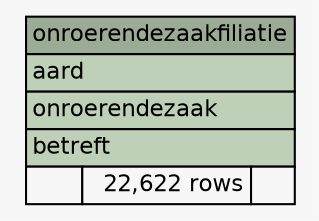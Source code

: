 // dot 2.43.0 on Linux 5.15.0-58-generic
// SchemaSpy rev Unknown
digraph "onroerendezaakfiliatie" {
  graph [
    rankdir="RL"
    bgcolor="#f7f7f7"
    nodesep="0.18"
    ranksep="0.46"
    fontname="Helvetica"
    fontsize="11"
  ];
  node [
    fontname="Helvetica"
    fontsize="11"
    shape="plaintext"
  ];
  edge [
    arrowsize="0.8"
  ];
  "onroerendezaakfiliatie" [
    label=<
    <TABLE BORDER="0" CELLBORDER="1" CELLSPACING="0" BGCOLOR="#ffffff">
      <TR><TD COLSPAN="3" BGCOLOR="#9bab96" ALIGN="CENTER">onroerendezaakfiliatie</TD></TR>
      <TR><TD PORT="aard" COLSPAN="3" BGCOLOR="#bed1b8" ALIGN="LEFT">aard</TD></TR>
      <TR><TD PORT="onroerendezaak" COLSPAN="3" BGCOLOR="#bed1b8" ALIGN="LEFT">onroerendezaak</TD></TR>
      <TR><TD PORT="betreft" COLSPAN="3" BGCOLOR="#bed1b8" ALIGN="LEFT">betreft</TD></TR>
      <TR><TD ALIGN="LEFT" BGCOLOR="#f7f7f7">  </TD><TD ALIGN="RIGHT" BGCOLOR="#f7f7f7">22,622 rows</TD><TD ALIGN="RIGHT" BGCOLOR="#f7f7f7">  </TD></TR>
    </TABLE>>
    URL="tables/onroerendezaakfiliatie.html"
    tooltip="onroerendezaakfiliatie"
  ];
}

